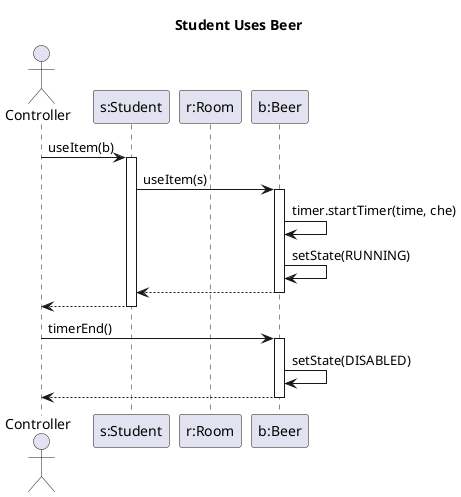 @startuml player_drops_item

!$targetActor = "s"
!$targetActorClass = "Student"
!$targetItem = "b"
!$targetItemClass = "Beer"
title  $targetActorClass Uses $targetItemClass

actor Controller as c 
participant "$targetActor:$targetActorClass" as s
participant "r:Room" as r

participant "$targetItem:$targetItemClass" as targetItem

c -> s : useItem($targetItem)
activate s

    s -> targetItem : useItem($targetActor)
    activate targetItem
        targetItem -> targetItem:  timer.startTimer(time, che)
        targetItem -> targetItem:  setState(RUNNING)

        s <-- targetItem
    deactivate targetItem
    
    c <-- s
deactivate s

c ->  targetItem: timerEnd()
activate targetItem

        targetItem -> targetItem:  setState(DISABLED)

    c <-- targetItem
deactivate targetItem
@enduml